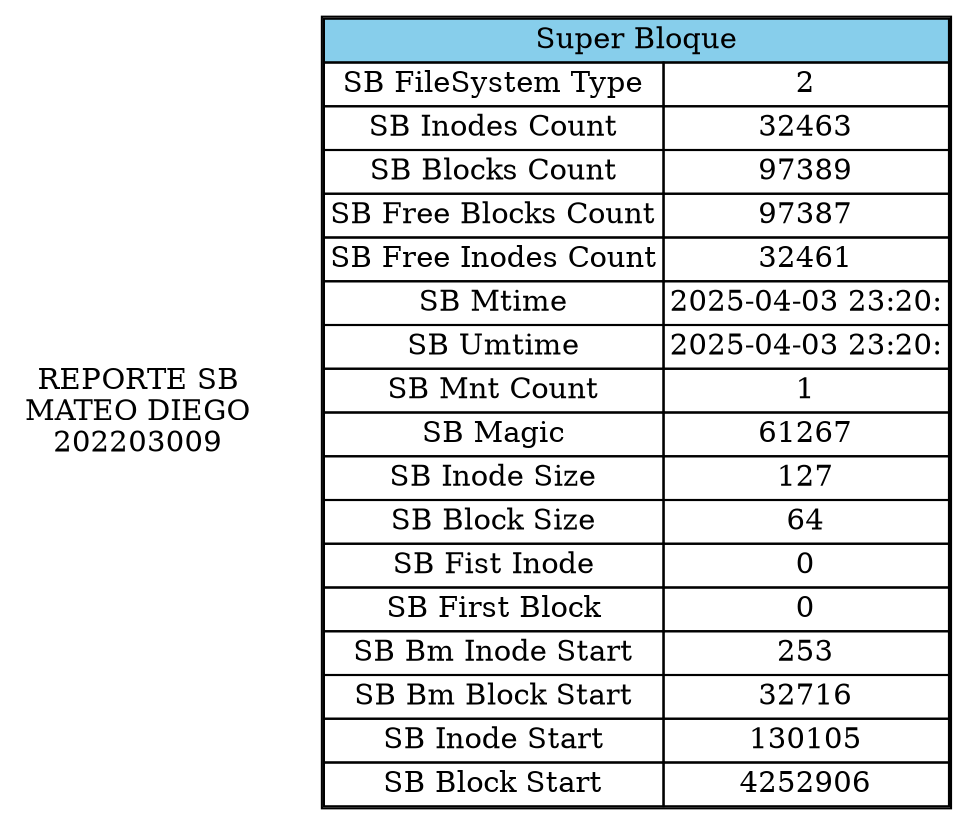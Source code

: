 digraph G {
node [shape=plaintext];
fontname="Courier New";
title [label="REPORTE SB
MATEO DIEGO
202203009"];
SBTable [label=<
<table border='1' cellborder='1' cellspacing='0'>
<tr><td bgcolor="skyblue" colspan='2'>Super Bloque</td></tr>
<tr><td>SB FileSystem Type</td><td>2</td></tr>
<tr><td>SB Inodes Count</td><td>32463</td></tr>
<tr><td>SB Blocks Count</td><td>97389</td></tr>
<tr><td>SB Free Blocks Count</td><td>97387</td></tr>
<tr><td>SB Free Inodes Count</td><td>32461</td></tr>
<tr><td>SB Mtime</td><td>2025-04-03 23:20:</td></tr>
<tr><td>SB Umtime</td><td>2025-04-03 23:20:</td></tr>
<tr><td>SB Mnt Count</td><td>1</td></tr>
<tr><td>SB Magic</td><td>61267</td></tr>
<tr><td>SB Inode Size</td><td>127</td></tr>
<tr><td>SB Block Size</td><td>64</td></tr>
<tr><td>SB Fist Inode</td><td>0</td></tr>
<tr><td>SB First Block</td><td>0</td></tr>
<tr><td>SB Bm Inode Start</td><td>253</td></tr>
<tr><td>SB Bm Block Start</td><td>32716</td></tr>
<tr><td>SB Inode Start</td><td>130105</td></tr>
<tr><td>SB Block Start</td><td>4252906</td></tr>
</table>
>];
}
